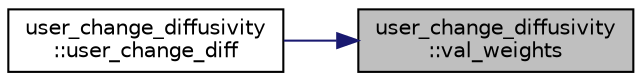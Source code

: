 digraph "user_change_diffusivity::val_weights"
{
 // INTERACTIVE_SVG=YES
 // LATEX_PDF_SIZE
  edge [fontname="Helvetica",fontsize="10",labelfontname="Helvetica",labelfontsize="10"];
  node [fontname="Helvetica",fontsize="10",shape=record];
  rankdir="RL";
  Node1 [label="user_change_diffusivity\l::val_weights",height=0.2,width=0.4,color="black", fillcolor="grey75", style="filled", fontcolor="black",tooltip="This subroutine returns a value that goes smoothly from 0 to 1, stays at 1, and then goes smoothly ba..."];
  Node1 -> Node2 [dir="back",color="midnightblue",fontsize="10",style="solid",fontname="Helvetica"];
  Node2 [label="user_change_diffusivity\l::user_change_diff",height=0.2,width=0.4,color="black", fillcolor="white", style="filled",URL="$namespaceuser__change__diffusivity.html#a07a472b9f6ddb2cb0f233127f1184ace",tooltip="This subroutine provides an interface for a user to use to modify the main code to alter the diffusiv..."];
}
